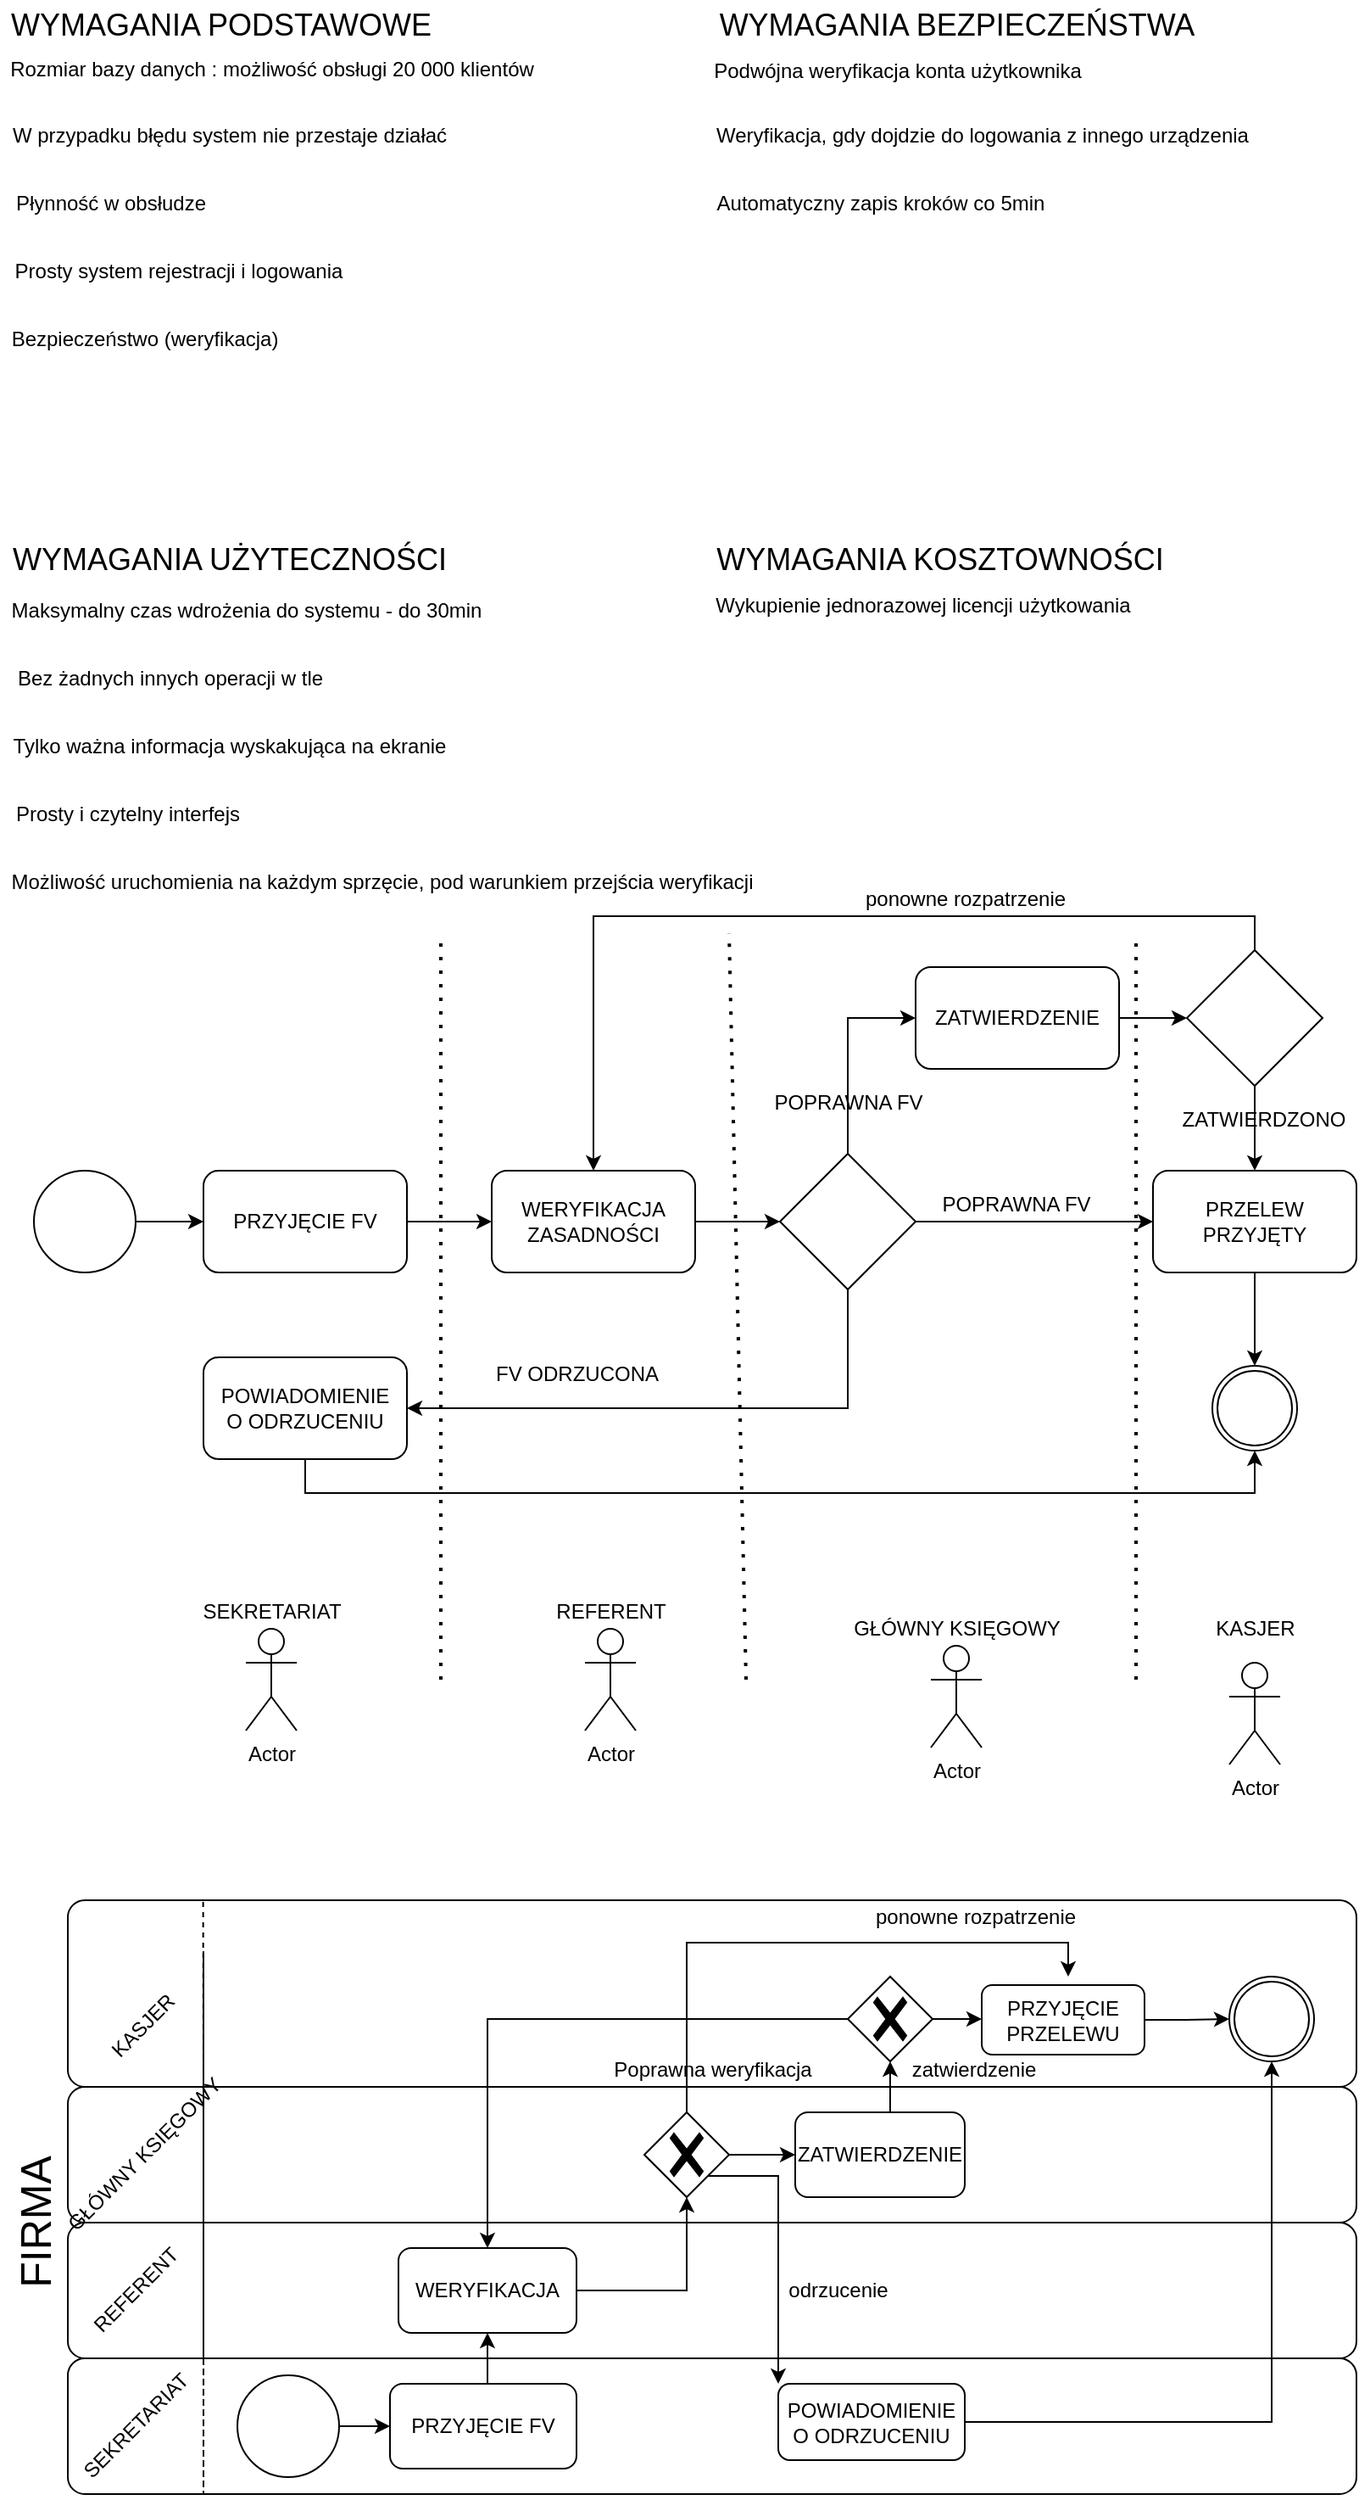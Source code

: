 <mxfile version="15.8.3" type="github">
  <diagram id="DCj6fyPtO9dtdVWTwL5u" name="Page-1">
    <mxGraphModel dx="1422" dy="794" grid="1" gridSize="10" guides="1" tooltips="1" connect="1" arrows="1" fold="1" page="1" pageScale="1" pageWidth="827" pageHeight="1169" math="0" shadow="0">
      <root>
        <mxCell id="0" />
        <mxCell id="1" parent="0" />
        <mxCell id="_zhKjU9ZLIpcWmoScKFP-1" value="WYMAGANIA PODSTAWOWE" style="text;html=1;align=center;verticalAlign=middle;resizable=0;points=[];autosize=1;strokeColor=none;fillColor=none;fontSize=18;" vertex="1" parent="1">
          <mxGeometry y="10" width="260" height="30" as="geometry" />
        </mxCell>
        <mxCell id="_zhKjU9ZLIpcWmoScKFP-2" value="&lt;font style=&quot;font-size: 12px&quot;&gt;Rozmiar bazy danych : możliwość obsługi 20 000 klientów&lt;br&gt;&lt;br&gt;&lt;/font&gt;" style="text;html=1;align=center;verticalAlign=middle;resizable=0;points=[];autosize=1;strokeColor=none;fillColor=none;fontSize=18;" vertex="1" parent="1">
          <mxGeometry y="35" width="320" height="50" as="geometry" />
        </mxCell>
        <mxCell id="_zhKjU9ZLIpcWmoScKFP-3" value="W przypadku błędu system nie przestaje działać" style="text;html=1;align=center;verticalAlign=middle;resizable=0;points=[];autosize=1;strokeColor=none;fillColor=none;fontSize=12;" vertex="1" parent="1">
          <mxGeometry y="80" width="270" height="20" as="geometry" />
        </mxCell>
        <mxCell id="_zhKjU9ZLIpcWmoScKFP-4" value="Płynność w obsłudze" style="text;html=1;align=center;verticalAlign=middle;resizable=0;points=[];autosize=1;strokeColor=none;fillColor=none;fontSize=12;" vertex="1" parent="1">
          <mxGeometry y="120" width="130" height="20" as="geometry" />
        </mxCell>
        <mxCell id="_zhKjU9ZLIpcWmoScKFP-5" value="Prosty system rejestracji i logowania" style="text;html=1;align=center;verticalAlign=middle;resizable=0;points=[];autosize=1;strokeColor=none;fillColor=none;fontSize=12;" vertex="1" parent="1">
          <mxGeometry y="160" width="210" height="20" as="geometry" />
        </mxCell>
        <mxCell id="_zhKjU9ZLIpcWmoScKFP-6" value="Bezpieczeństwo (weryfikacja)" style="text;html=1;align=center;verticalAlign=middle;resizable=0;points=[];autosize=1;strokeColor=none;fillColor=none;fontSize=12;" vertex="1" parent="1">
          <mxGeometry y="200" width="170" height="20" as="geometry" />
        </mxCell>
        <mxCell id="_zhKjU9ZLIpcWmoScKFP-7" value="&lt;span style=&quot;font-size: 18px&quot;&gt;WYMAGANIA BEZPIECZEŃSTWA&lt;/span&gt;" style="text;html=1;align=center;verticalAlign=middle;resizable=0;points=[];autosize=1;strokeColor=none;fillColor=none;fontSize=12;" vertex="1" parent="1">
          <mxGeometry x="414" y="15" width="300" height="20" as="geometry" />
        </mxCell>
        <mxCell id="_zhKjU9ZLIpcWmoScKFP-8" value="&lt;font style=&quot;font-size: 12px&quot;&gt;Podwójna weryfikacja konta użytkownika&lt;/font&gt;" style="text;html=1;align=center;verticalAlign=middle;resizable=0;points=[];autosize=1;strokeColor=none;fillColor=none;fontSize=18;" vertex="1" parent="1">
          <mxGeometry x="414" y="35" width="230" height="30" as="geometry" />
        </mxCell>
        <mxCell id="_zhKjU9ZLIpcWmoScKFP-9" value="Weryfikacja, gdy dojdzie do logowania z innego urządzenia&lt;br&gt;" style="text;html=1;align=center;verticalAlign=middle;resizable=0;points=[];autosize=1;strokeColor=none;fillColor=none;fontSize=12;" vertex="1" parent="1">
          <mxGeometry x="414" y="80" width="330" height="20" as="geometry" />
        </mxCell>
        <mxCell id="_zhKjU9ZLIpcWmoScKFP-10" value="Automatyczny zapis kroków co 5min" style="text;html=1;align=center;verticalAlign=middle;resizable=0;points=[];autosize=1;strokeColor=none;fillColor=none;fontSize=12;" vertex="1" parent="1">
          <mxGeometry x="414" y="120" width="210" height="20" as="geometry" />
        </mxCell>
        <mxCell id="_zhKjU9ZLIpcWmoScKFP-11" value="&lt;font style=&quot;font-size: 18px&quot;&gt;WYMAGANIA UŻYTECZNOŚCI&lt;/font&gt;" style="text;html=1;align=center;verticalAlign=middle;resizable=0;points=[];autosize=1;strokeColor=none;fillColor=none;fontSize=12;" vertex="1" parent="1">
          <mxGeometry y="330" width="270" height="20" as="geometry" />
        </mxCell>
        <mxCell id="_zhKjU9ZLIpcWmoScKFP-12" value="WYMAGANIA KOSZTOWNOŚCI&lt;br&gt;" style="text;html=1;align=center;verticalAlign=middle;resizable=0;points=[];autosize=1;strokeColor=none;fillColor=none;fontSize=18;" vertex="1" parent="1">
          <mxGeometry x="414" y="325" width="280" height="30" as="geometry" />
        </mxCell>
        <mxCell id="_zhKjU9ZLIpcWmoScKFP-13" value="&lt;span style=&quot;font-size: 12px&quot;&gt;Wykupienie jednorazowej licencji użytkowania&lt;br&gt;&lt;/span&gt;" style="text;html=1;align=center;verticalAlign=middle;resizable=0;points=[];autosize=1;strokeColor=none;fillColor=none;fontSize=18;" vertex="1" parent="1">
          <mxGeometry x="414" y="350" width="260" height="30" as="geometry" />
        </mxCell>
        <mxCell id="_zhKjU9ZLIpcWmoScKFP-14" value="Maksymalny czas wdrożenia do systemu - do 30min&lt;br&gt;" style="text;html=1;align=center;verticalAlign=middle;resizable=0;points=[];autosize=1;strokeColor=none;fillColor=none;fontSize=12;" vertex="1" parent="1">
          <mxGeometry y="360" width="290" height="20" as="geometry" />
        </mxCell>
        <mxCell id="_zhKjU9ZLIpcWmoScKFP-15" value="Bez żadnych innych operacji w tle&lt;br&gt;" style="text;html=1;align=center;verticalAlign=middle;resizable=0;points=[];autosize=1;strokeColor=none;fillColor=none;fontSize=12;" vertex="1" parent="1">
          <mxGeometry y="400" width="200" height="20" as="geometry" />
        </mxCell>
        <mxCell id="_zhKjU9ZLIpcWmoScKFP-16" value="Tylko ważna informacja wyskakująca na ekranie" style="text;html=1;align=center;verticalAlign=middle;resizable=0;points=[];autosize=1;strokeColor=none;fillColor=none;fontSize=12;" vertex="1" parent="1">
          <mxGeometry y="440" width="270" height="20" as="geometry" />
        </mxCell>
        <mxCell id="_zhKjU9ZLIpcWmoScKFP-17" value="Prosty i czytelny interfejs" style="text;html=1;align=center;verticalAlign=middle;resizable=0;points=[];autosize=1;strokeColor=none;fillColor=none;fontSize=12;" vertex="1" parent="1">
          <mxGeometry y="480" width="150" height="20" as="geometry" />
        </mxCell>
        <mxCell id="_zhKjU9ZLIpcWmoScKFP-18" value="Możliwość uruchomienia na każdym sprzęcie, pod warunkiem przejścia weryfikacji" style="text;html=1;align=center;verticalAlign=middle;resizable=0;points=[];autosize=1;strokeColor=none;fillColor=none;fontSize=12;" vertex="1" parent="1">
          <mxGeometry y="520" width="450" height="20" as="geometry" />
        </mxCell>
        <mxCell id="_zhKjU9ZLIpcWmoScKFP-24" value="" style="edgeStyle=orthogonalEdgeStyle;rounded=0;orthogonalLoop=1;jettySize=auto;html=1;fontSize=12;" edge="1" parent="1" source="_zhKjU9ZLIpcWmoScKFP-19" target="_zhKjU9ZLIpcWmoScKFP-20">
          <mxGeometry relative="1" as="geometry" />
        </mxCell>
        <mxCell id="_zhKjU9ZLIpcWmoScKFP-19" value="" style="ellipse;whiteSpace=wrap;html=1;aspect=fixed;fontSize=12;" vertex="1" parent="1">
          <mxGeometry x="20" y="700" width="60" height="60" as="geometry" />
        </mxCell>
        <mxCell id="_zhKjU9ZLIpcWmoScKFP-25" value="" style="edgeStyle=orthogonalEdgeStyle;rounded=0;orthogonalLoop=1;jettySize=auto;html=1;fontSize=12;" edge="1" parent="1" source="_zhKjU9ZLIpcWmoScKFP-20" target="_zhKjU9ZLIpcWmoScKFP-21">
          <mxGeometry relative="1" as="geometry" />
        </mxCell>
        <mxCell id="_zhKjU9ZLIpcWmoScKFP-20" value="PRZYJĘCIE FV" style="rounded=1;whiteSpace=wrap;html=1;fontSize=12;" vertex="1" parent="1">
          <mxGeometry x="120" y="700" width="120" height="60" as="geometry" />
        </mxCell>
        <mxCell id="_zhKjU9ZLIpcWmoScKFP-26" value="" style="edgeStyle=orthogonalEdgeStyle;rounded=0;orthogonalLoop=1;jettySize=auto;html=1;fontSize=12;" edge="1" parent="1" source="_zhKjU9ZLIpcWmoScKFP-21" target="_zhKjU9ZLIpcWmoScKFP-22">
          <mxGeometry relative="1" as="geometry" />
        </mxCell>
        <mxCell id="_zhKjU9ZLIpcWmoScKFP-21" value="WERYFIKACJA ZASADNOŚCI" style="rounded=1;whiteSpace=wrap;html=1;fontSize=12;" vertex="1" parent="1">
          <mxGeometry x="290" y="700" width="120" height="60" as="geometry" />
        </mxCell>
        <mxCell id="_zhKjU9ZLIpcWmoScKFP-27" style="edgeStyle=orthogonalEdgeStyle;rounded=0;orthogonalLoop=1;jettySize=auto;html=1;exitX=1;exitY=0.5;exitDx=0;exitDy=0;fontSize=12;" edge="1" parent="1" source="_zhKjU9ZLIpcWmoScKFP-22" target="_zhKjU9ZLIpcWmoScKFP-23">
          <mxGeometry relative="1" as="geometry" />
        </mxCell>
        <mxCell id="_zhKjU9ZLIpcWmoScKFP-30" style="edgeStyle=orthogonalEdgeStyle;rounded=0;orthogonalLoop=1;jettySize=auto;html=1;exitX=0.5;exitY=1;exitDx=0;exitDy=0;entryX=1;entryY=0.5;entryDx=0;entryDy=0;fontSize=12;" edge="1" parent="1" source="_zhKjU9ZLIpcWmoScKFP-22" target="_zhKjU9ZLIpcWmoScKFP-28">
          <mxGeometry relative="1" as="geometry" />
        </mxCell>
        <mxCell id="_zhKjU9ZLIpcWmoScKFP-33" style="edgeStyle=orthogonalEdgeStyle;rounded=0;orthogonalLoop=1;jettySize=auto;html=1;exitX=0.5;exitY=0;exitDx=0;exitDy=0;entryX=0;entryY=0.5;entryDx=0;entryDy=0;fontSize=12;" edge="1" parent="1" source="_zhKjU9ZLIpcWmoScKFP-22" target="_zhKjU9ZLIpcWmoScKFP-29">
          <mxGeometry relative="1" as="geometry" />
        </mxCell>
        <mxCell id="_zhKjU9ZLIpcWmoScKFP-22" value="" style="rhombus;whiteSpace=wrap;html=1;fontSize=12;" vertex="1" parent="1">
          <mxGeometry x="460" y="690" width="80" height="80" as="geometry" />
        </mxCell>
        <mxCell id="_zhKjU9ZLIpcWmoScKFP-53" style="edgeStyle=orthogonalEdgeStyle;rounded=0;orthogonalLoop=1;jettySize=auto;html=1;exitX=0.5;exitY=1;exitDx=0;exitDy=0;entryX=0.5;entryY=0;entryDx=0;entryDy=0;entryPerimeter=0;fontSize=12;" edge="1" parent="1" source="_zhKjU9ZLIpcWmoScKFP-23" target="_zhKjU9ZLIpcWmoScKFP-31">
          <mxGeometry relative="1" as="geometry" />
        </mxCell>
        <mxCell id="_zhKjU9ZLIpcWmoScKFP-23" value="PRZELEW PRZYJĘTY" style="rounded=1;whiteSpace=wrap;html=1;fontSize=12;" vertex="1" parent="1">
          <mxGeometry x="680" y="700" width="120" height="60" as="geometry" />
        </mxCell>
        <mxCell id="_zhKjU9ZLIpcWmoScKFP-37" style="edgeStyle=orthogonalEdgeStyle;rounded=0;orthogonalLoop=1;jettySize=auto;html=1;exitX=0.5;exitY=1;exitDx=0;exitDy=0;entryX=0.5;entryY=1;entryDx=0;entryDy=0;entryPerimeter=0;fontSize=12;" edge="1" parent="1" source="_zhKjU9ZLIpcWmoScKFP-28" target="_zhKjU9ZLIpcWmoScKFP-31">
          <mxGeometry relative="1" as="geometry" />
        </mxCell>
        <mxCell id="_zhKjU9ZLIpcWmoScKFP-28" value="POWIADOMIENIE&lt;br&gt;O ODRZUCENIU" style="rounded=1;whiteSpace=wrap;html=1;fontSize=12;" vertex="1" parent="1">
          <mxGeometry x="120" y="810" width="120" height="60" as="geometry" />
        </mxCell>
        <mxCell id="_zhKjU9ZLIpcWmoScKFP-34" style="edgeStyle=orthogonalEdgeStyle;rounded=0;orthogonalLoop=1;jettySize=auto;html=1;exitX=1;exitY=0.5;exitDx=0;exitDy=0;entryX=0;entryY=0.5;entryDx=0;entryDy=0;fontSize=12;" edge="1" parent="1" source="_zhKjU9ZLIpcWmoScKFP-29" target="_zhKjU9ZLIpcWmoScKFP-32">
          <mxGeometry relative="1" as="geometry" />
        </mxCell>
        <mxCell id="_zhKjU9ZLIpcWmoScKFP-29" value="ZATWIERDZENIE" style="rounded=1;whiteSpace=wrap;html=1;fontSize=12;" vertex="1" parent="1">
          <mxGeometry x="540" y="580" width="120" height="60" as="geometry" />
        </mxCell>
        <mxCell id="_zhKjU9ZLIpcWmoScKFP-31" value="" style="points=[[0.145,0.145,0],[0.5,0,0],[0.855,0.145,0],[1,0.5,0],[0.855,0.855,0],[0.5,1,0],[0.145,0.855,0],[0,0.5,0]];shape=mxgraph.bpmn.event;html=1;verticalLabelPosition=bottom;labelBackgroundColor=#ffffff;verticalAlign=top;align=center;perimeter=ellipsePerimeter;outlineConnect=0;aspect=fixed;outline=throwing;symbol=general;fontSize=12;" vertex="1" parent="1">
          <mxGeometry x="715" y="815" width="50" height="50" as="geometry" />
        </mxCell>
        <mxCell id="_zhKjU9ZLIpcWmoScKFP-35" style="edgeStyle=orthogonalEdgeStyle;rounded=0;orthogonalLoop=1;jettySize=auto;html=1;exitX=0.5;exitY=1;exitDx=0;exitDy=0;entryX=0.5;entryY=0;entryDx=0;entryDy=0;fontSize=12;" edge="1" parent="1" source="_zhKjU9ZLIpcWmoScKFP-32" target="_zhKjU9ZLIpcWmoScKFP-23">
          <mxGeometry relative="1" as="geometry" />
        </mxCell>
        <mxCell id="_zhKjU9ZLIpcWmoScKFP-36" style="edgeStyle=orthogonalEdgeStyle;rounded=0;orthogonalLoop=1;jettySize=auto;html=1;exitX=0.5;exitY=0;exitDx=0;exitDy=0;entryX=0.5;entryY=0;entryDx=0;entryDy=0;fontSize=12;" edge="1" parent="1" source="_zhKjU9ZLIpcWmoScKFP-32" target="_zhKjU9ZLIpcWmoScKFP-21">
          <mxGeometry relative="1" as="geometry" />
        </mxCell>
        <mxCell id="_zhKjU9ZLIpcWmoScKFP-32" value="" style="rhombus;whiteSpace=wrap;html=1;fontSize=12;" vertex="1" parent="1">
          <mxGeometry x="700" y="570" width="80" height="80" as="geometry" />
        </mxCell>
        <mxCell id="_zhKjU9ZLIpcWmoScKFP-39" value="SEKRETARIAT&lt;br&gt;" style="text;html=1;align=center;verticalAlign=middle;resizable=0;points=[];autosize=1;strokeColor=none;fillColor=none;fontSize=12;" vertex="1" parent="1">
          <mxGeometry x="110" y="950" width="100" height="20" as="geometry" />
        </mxCell>
        <mxCell id="_zhKjU9ZLIpcWmoScKFP-40" value="REFERENT" style="text;html=1;align=center;verticalAlign=middle;resizable=0;points=[];autosize=1;strokeColor=none;fillColor=none;fontSize=12;" vertex="1" parent="1">
          <mxGeometry x="320" y="950" width="80" height="20" as="geometry" />
        </mxCell>
        <mxCell id="_zhKjU9ZLIpcWmoScKFP-41" value="GŁÓWNY KSIĘGOWY" style="text;html=1;align=center;verticalAlign=middle;resizable=0;points=[];autosize=1;strokeColor=none;fillColor=none;fontSize=12;" vertex="1" parent="1">
          <mxGeometry x="494" y="960" width="140" height="20" as="geometry" />
        </mxCell>
        <mxCell id="_zhKjU9ZLIpcWmoScKFP-42" value="KASJER" style="text;html=1;align=center;verticalAlign=middle;resizable=0;points=[];autosize=1;strokeColor=none;fillColor=none;fontSize=12;" vertex="1" parent="1">
          <mxGeometry x="710" y="960" width="60" height="20" as="geometry" />
        </mxCell>
        <mxCell id="_zhKjU9ZLIpcWmoScKFP-43" value="" style="endArrow=none;dashed=1;html=1;dashPattern=1 3;strokeWidth=2;rounded=0;fontSize=12;" edge="1" parent="1">
          <mxGeometry width="50" height="50" relative="1" as="geometry">
            <mxPoint x="260" y="1000" as="sourcePoint" />
            <mxPoint x="260" y="560" as="targetPoint" />
          </mxGeometry>
        </mxCell>
        <mxCell id="_zhKjU9ZLIpcWmoScKFP-44" value="" style="endArrow=none;dashed=1;html=1;dashPattern=1 3;strokeWidth=2;rounded=0;fontSize=12;" edge="1" parent="1">
          <mxGeometry width="50" height="50" relative="1" as="geometry">
            <mxPoint x="440" y="1000" as="sourcePoint" />
            <mxPoint x="430" y="560" as="targetPoint" />
          </mxGeometry>
        </mxCell>
        <mxCell id="_zhKjU9ZLIpcWmoScKFP-45" value="" style="endArrow=none;dashed=1;html=1;dashPattern=1 3;strokeWidth=2;rounded=0;fontSize=12;" edge="1" parent="1">
          <mxGeometry width="50" height="50" relative="1" as="geometry">
            <mxPoint x="670" y="1000" as="sourcePoint" />
            <mxPoint x="670" y="560" as="targetPoint" />
          </mxGeometry>
        </mxCell>
        <mxCell id="_zhKjU9ZLIpcWmoScKFP-46" value="Actor" style="shape=umlActor;verticalLabelPosition=bottom;verticalAlign=top;html=1;outlineConnect=0;fontSize=12;" vertex="1" parent="1">
          <mxGeometry x="145" y="970" width="30" height="60" as="geometry" />
        </mxCell>
        <mxCell id="_zhKjU9ZLIpcWmoScKFP-47" value="Actor" style="shape=umlActor;verticalLabelPosition=bottom;verticalAlign=top;html=1;outlineConnect=0;fontSize=12;" vertex="1" parent="1">
          <mxGeometry x="345" y="970" width="30" height="60" as="geometry" />
        </mxCell>
        <mxCell id="_zhKjU9ZLIpcWmoScKFP-48" value="Actor" style="shape=umlActor;verticalLabelPosition=bottom;verticalAlign=top;html=1;outlineConnect=0;fontSize=12;" vertex="1" parent="1">
          <mxGeometry x="549" y="980" width="30" height="60" as="geometry" />
        </mxCell>
        <mxCell id="_zhKjU9ZLIpcWmoScKFP-49" value="Actor" style="shape=umlActor;verticalLabelPosition=bottom;verticalAlign=top;html=1;outlineConnect=0;fontSize=12;" vertex="1" parent="1">
          <mxGeometry x="725" y="990" width="30" height="60" as="geometry" />
        </mxCell>
        <mxCell id="_zhKjU9ZLIpcWmoScKFP-50" value="ZATWIERDZONO" style="text;html=1;align=center;verticalAlign=middle;resizable=0;points=[];autosize=1;strokeColor=none;fillColor=none;fontSize=12;" vertex="1" parent="1">
          <mxGeometry x="690" y="660" width="110" height="20" as="geometry" />
        </mxCell>
        <mxCell id="_zhKjU9ZLIpcWmoScKFP-51" value="FV ODRZUCONA" style="text;html=1;align=center;verticalAlign=middle;resizable=0;points=[];autosize=1;strokeColor=none;fillColor=none;fontSize=12;" vertex="1" parent="1">
          <mxGeometry x="285" y="810" width="110" height="20" as="geometry" />
        </mxCell>
        <mxCell id="_zhKjU9ZLIpcWmoScKFP-52" value="POPRAWNA FV" style="text;html=1;align=center;verticalAlign=middle;resizable=0;points=[];autosize=1;strokeColor=none;fillColor=none;fontSize=12;" vertex="1" parent="1">
          <mxGeometry x="549" y="710" width="100" height="20" as="geometry" />
        </mxCell>
        <mxCell id="_zhKjU9ZLIpcWmoScKFP-54" value="POPRAWNA FV" style="text;html=1;align=center;verticalAlign=middle;resizable=0;points=[];autosize=1;strokeColor=none;fillColor=none;fontSize=12;" vertex="1" parent="1">
          <mxGeometry x="450" y="650" width="100" height="20" as="geometry" />
        </mxCell>
        <mxCell id="_zhKjU9ZLIpcWmoScKFP-55" value="" style="points=[[0.25,0,0],[0.5,0,0],[0.75,0,0],[1,0.25,0],[1,0.5,0],[1,0.75,0],[0.75,1,0],[0.5,1,0],[0.25,1,0],[0,0.75,0],[0,0.5,0],[0,0.25,0]];shape=mxgraph.bpmn.task;whiteSpace=wrap;rectStyle=rounded;size=10;taskMarker=abstract;fontSize=12;" vertex="1" parent="1">
          <mxGeometry x="40" y="1130" width="760" height="110" as="geometry" />
        </mxCell>
        <mxCell id="_zhKjU9ZLIpcWmoScKFP-56" value="" style="points=[[0.25,0,0],[0.5,0,0],[0.75,0,0],[1,0.25,0],[1,0.5,0],[1,0.75,0],[0.75,1,0],[0.5,1,0],[0.25,1,0],[0,0.75,0],[0,0.5,0],[0,0.25,0]];shape=mxgraph.bpmn.task;whiteSpace=wrap;rectStyle=rounded;size=10;taskMarker=abstract;fontSize=12;" vertex="1" parent="1">
          <mxGeometry x="40" y="1240" width="760" height="80" as="geometry" />
        </mxCell>
        <mxCell id="_zhKjU9ZLIpcWmoScKFP-57" value="" style="points=[[0.25,0,0],[0.5,0,0],[0.75,0,0],[1,0.25,0],[1,0.5,0],[1,0.75,0],[0.75,1,0],[0.5,1,0],[0.25,1,0],[0,0.75,0],[0,0.5,0],[0,0.25,0]];shape=mxgraph.bpmn.task;whiteSpace=wrap;rectStyle=rounded;size=10;taskMarker=abstract;fontSize=12;" vertex="1" parent="1">
          <mxGeometry x="40" y="1320" width="760" height="80" as="geometry" />
        </mxCell>
        <mxCell id="_zhKjU9ZLIpcWmoScKFP-58" value="" style="points=[[0.25,0,0],[0.5,0,0],[0.75,0,0],[1,0.25,0],[1,0.5,0],[1,0.75,0],[0.75,1,0],[0.5,1,0],[0.25,1,0],[0,0.75,0],[0,0.5,0],[0,0.25,0]];shape=mxgraph.bpmn.task;whiteSpace=wrap;rectStyle=rounded;size=10;taskMarker=abstract;fontSize=12;" vertex="1" parent="1">
          <mxGeometry x="40" y="1400" width="760" height="80" as="geometry" />
        </mxCell>
        <mxCell id="_zhKjU9ZLIpcWmoScKFP-59" value="" style="endArrow=none;dashed=1;html=1;rounded=0;fontSize=12;entryX=0.172;entryY=0;entryDx=0;entryDy=0;entryPerimeter=0;" edge="1" parent="1" source="_zhKjU9ZLIpcWmoScKFP-58" target="_zhKjU9ZLIpcWmoScKFP-57">
          <mxGeometry width="50" height="50" relative="1" as="geometry">
            <mxPoint x="400" y="1390" as="sourcePoint" />
            <mxPoint x="450" y="1340" as="targetPoint" />
            <Array as="points">
              <mxPoint x="120" y="1400" />
              <mxPoint x="120" y="1160" />
              <mxPoint x="120" y="1480" />
              <mxPoint x="120" y="1320" />
            </Array>
          </mxGeometry>
        </mxCell>
        <mxCell id="_zhKjU9ZLIpcWmoScKFP-60" value="" style="endArrow=none;dashed=1;html=1;rounded=0;fontSize=12;entryX=0.105;entryY=0;entryDx=0;entryDy=0;entryPerimeter=0;" edge="1" parent="1" target="_zhKjU9ZLIpcWmoScKFP-55">
          <mxGeometry width="50" height="50" relative="1" as="geometry">
            <mxPoint x="120" y="1320" as="sourcePoint" />
            <mxPoint x="450" y="1340" as="targetPoint" />
            <Array as="points">
              <mxPoint x="120" y="1240" />
            </Array>
          </mxGeometry>
        </mxCell>
        <mxCell id="_zhKjU9ZLIpcWmoScKFP-61" value="&lt;font style=&quot;font-size: 25px&quot;&gt;FIRMA&lt;br&gt;&lt;br&gt;&lt;/font&gt;" style="text;html=1;align=center;verticalAlign=middle;resizable=0;points=[];autosize=1;strokeColor=none;fillColor=none;fontSize=12;rotation=-90;" vertex="1" parent="1">
          <mxGeometry x="-10" y="1300" width="90" height="40" as="geometry" />
        </mxCell>
        <mxCell id="_zhKjU9ZLIpcWmoScKFP-62" value="&lt;font style=&quot;font-size: 12px&quot;&gt;KASJER&lt;/font&gt;" style="text;html=1;align=center;verticalAlign=middle;resizable=0;points=[];autosize=1;strokeColor=none;fillColor=none;fontSize=25;rotation=-45;" vertex="1" parent="1">
          <mxGeometry x="50" y="1180" width="60" height="40" as="geometry" />
        </mxCell>
        <mxCell id="_zhKjU9ZLIpcWmoScKFP-63" value="GŁÓWNY KSIĘGOWY" style="text;html=1;align=center;verticalAlign=middle;resizable=0;points=[];autosize=1;strokeColor=none;fillColor=none;fontSize=12;rotation=-45;" vertex="1" parent="1">
          <mxGeometry x="15" y="1270" width="140" height="20" as="geometry" />
        </mxCell>
        <mxCell id="_zhKjU9ZLIpcWmoScKFP-64" value="REFERENT" style="text;html=1;align=center;verticalAlign=middle;resizable=0;points=[];autosize=1;strokeColor=none;fillColor=none;fontSize=12;rotation=-45;" vertex="1" parent="1">
          <mxGeometry x="40" y="1350" width="80" height="20" as="geometry" />
        </mxCell>
        <mxCell id="_zhKjU9ZLIpcWmoScKFP-65" value="SEKRETARIAT" style="text;html=1;align=center;verticalAlign=middle;resizable=0;points=[];autosize=1;strokeColor=none;fillColor=none;fontSize=12;rotation=-45;" vertex="1" parent="1">
          <mxGeometry x="30" y="1430" width="100" height="20" as="geometry" />
        </mxCell>
        <mxCell id="_zhKjU9ZLIpcWmoScKFP-68" style="edgeStyle=orthogonalEdgeStyle;rounded=0;orthogonalLoop=1;jettySize=auto;html=1;exitX=1;exitY=0.5;exitDx=0;exitDy=0;entryX=0;entryY=0.5;entryDx=0;entryDy=0;fontSize=12;" edge="1" parent="1" source="_zhKjU9ZLIpcWmoScKFP-66" target="_zhKjU9ZLIpcWmoScKFP-67">
          <mxGeometry relative="1" as="geometry" />
        </mxCell>
        <mxCell id="_zhKjU9ZLIpcWmoScKFP-66" value="" style="ellipse;whiteSpace=wrap;html=1;aspect=fixed;fontSize=12;" vertex="1" parent="1">
          <mxGeometry x="140" y="1410" width="60" height="60" as="geometry" />
        </mxCell>
        <mxCell id="_zhKjU9ZLIpcWmoScKFP-70" style="edgeStyle=orthogonalEdgeStyle;rounded=0;orthogonalLoop=1;jettySize=auto;html=1;exitX=0.5;exitY=0;exitDx=0;exitDy=0;entryX=0.5;entryY=1;entryDx=0;entryDy=0;fontSize=12;" edge="1" parent="1" source="_zhKjU9ZLIpcWmoScKFP-67" target="_zhKjU9ZLIpcWmoScKFP-69">
          <mxGeometry relative="1" as="geometry" />
        </mxCell>
        <mxCell id="_zhKjU9ZLIpcWmoScKFP-67" value="PRZYJĘCIE FV" style="rounded=1;whiteSpace=wrap;html=1;fontSize=12;" vertex="1" parent="1">
          <mxGeometry x="230" y="1415" width="110" height="50" as="geometry" />
        </mxCell>
        <mxCell id="_zhKjU9ZLIpcWmoScKFP-72" style="edgeStyle=orthogonalEdgeStyle;rounded=0;orthogonalLoop=1;jettySize=auto;html=1;exitX=1;exitY=0.5;exitDx=0;exitDy=0;entryX=0.5;entryY=1;entryDx=0;entryDy=0;entryPerimeter=0;fontSize=12;" edge="1" parent="1" source="_zhKjU9ZLIpcWmoScKFP-69" target="_zhKjU9ZLIpcWmoScKFP-71">
          <mxGeometry relative="1" as="geometry" />
        </mxCell>
        <mxCell id="_zhKjU9ZLIpcWmoScKFP-69" value="WERYFIKACJA" style="rounded=1;whiteSpace=wrap;html=1;fontSize=12;" vertex="1" parent="1">
          <mxGeometry x="235" y="1335" width="105" height="50" as="geometry" />
        </mxCell>
        <mxCell id="_zhKjU9ZLIpcWmoScKFP-74" style="edgeStyle=orthogonalEdgeStyle;rounded=0;orthogonalLoop=1;jettySize=auto;html=1;exitX=1;exitY=0.5;exitDx=0;exitDy=0;exitPerimeter=0;entryX=0;entryY=0.5;entryDx=0;entryDy=0;fontSize=12;" edge="1" parent="1" source="_zhKjU9ZLIpcWmoScKFP-71" target="_zhKjU9ZLIpcWmoScKFP-73">
          <mxGeometry relative="1" as="geometry" />
        </mxCell>
        <mxCell id="_zhKjU9ZLIpcWmoScKFP-81" style="edgeStyle=orthogonalEdgeStyle;rounded=0;orthogonalLoop=1;jettySize=auto;html=1;exitX=0.5;exitY=0;exitDx=0;exitDy=0;exitPerimeter=0;fontSize=12;" edge="1" parent="1" source="_zhKjU9ZLIpcWmoScKFP-71">
          <mxGeometry relative="1" as="geometry">
            <mxPoint x="630" y="1175" as="targetPoint" />
            <Array as="points">
              <mxPoint x="405" y="1155" />
              <mxPoint x="630" y="1155" />
              <mxPoint x="630" y="1175" />
            </Array>
          </mxGeometry>
        </mxCell>
        <mxCell id="_zhKjU9ZLIpcWmoScKFP-84" style="edgeStyle=orthogonalEdgeStyle;rounded=0;orthogonalLoop=1;jettySize=auto;html=1;exitX=0.75;exitY=0.75;exitDx=0;exitDy=0;exitPerimeter=0;entryX=0;entryY=0;entryDx=0;entryDy=0;fontSize=12;" edge="1" parent="1" source="_zhKjU9ZLIpcWmoScKFP-71" target="_zhKjU9ZLIpcWmoScKFP-83">
          <mxGeometry relative="1" as="geometry" />
        </mxCell>
        <mxCell id="_zhKjU9ZLIpcWmoScKFP-71" value="" style="points=[[0.25,0.25,0],[0.5,0,0],[0.75,0.25,0],[1,0.5,0],[0.75,0.75,0],[0.5,1,0],[0.25,0.75,0],[0,0.5,0]];shape=mxgraph.bpmn.gateway2;html=1;verticalLabelPosition=bottom;labelBackgroundColor=#ffffff;verticalAlign=top;align=center;perimeter=rhombusPerimeter;outlineConnect=0;outline=none;symbol=none;gwType=exclusive;fontSize=12;" vertex="1" parent="1">
          <mxGeometry x="380" y="1255" width="50" height="50" as="geometry" />
        </mxCell>
        <mxCell id="_zhKjU9ZLIpcWmoScKFP-76" style="edgeStyle=orthogonalEdgeStyle;rounded=0;orthogonalLoop=1;jettySize=auto;html=1;exitX=0.5;exitY=0;exitDx=0;exitDy=0;entryX=0.5;entryY=1;entryDx=0;entryDy=0;entryPerimeter=0;fontSize=12;" edge="1" parent="1" source="_zhKjU9ZLIpcWmoScKFP-73" target="_zhKjU9ZLIpcWmoScKFP-75">
          <mxGeometry relative="1" as="geometry" />
        </mxCell>
        <mxCell id="_zhKjU9ZLIpcWmoScKFP-73" value="ZATWIERDZENIE" style="rounded=1;whiteSpace=wrap;html=1;fontSize=12;" vertex="1" parent="1">
          <mxGeometry x="469" y="1255" width="100" height="50" as="geometry" />
        </mxCell>
        <mxCell id="_zhKjU9ZLIpcWmoScKFP-80" style="edgeStyle=orthogonalEdgeStyle;rounded=0;orthogonalLoop=1;jettySize=auto;html=1;exitX=1;exitY=0.5;exitDx=0;exitDy=0;exitPerimeter=0;entryX=0;entryY=0.5;entryDx=0;entryDy=0;fontSize=12;" edge="1" parent="1" source="_zhKjU9ZLIpcWmoScKFP-75" target="_zhKjU9ZLIpcWmoScKFP-77">
          <mxGeometry relative="1" as="geometry" />
        </mxCell>
        <mxCell id="_zhKjU9ZLIpcWmoScKFP-82" style="edgeStyle=orthogonalEdgeStyle;rounded=0;orthogonalLoop=1;jettySize=auto;html=1;exitX=0;exitY=0.5;exitDx=0;exitDy=0;exitPerimeter=0;fontSize=12;" edge="1" parent="1" source="_zhKjU9ZLIpcWmoScKFP-75" target="_zhKjU9ZLIpcWmoScKFP-69">
          <mxGeometry relative="1" as="geometry" />
        </mxCell>
        <mxCell id="_zhKjU9ZLIpcWmoScKFP-75" value="" style="points=[[0.25,0.25,0],[0.5,0,0],[0.75,0.25,0],[1,0.5,0],[0.75,0.75,0],[0.5,1,0],[0.25,0.75,0],[0,0.5,0]];shape=mxgraph.bpmn.gateway2;html=1;verticalLabelPosition=bottom;labelBackgroundColor=#ffffff;verticalAlign=top;align=center;perimeter=rhombusPerimeter;outlineConnect=0;outline=none;symbol=none;gwType=exclusive;fontSize=12;" vertex="1" parent="1">
          <mxGeometry x="500" y="1175" width="50" height="50" as="geometry" />
        </mxCell>
        <mxCell id="_zhKjU9ZLIpcWmoScKFP-79" style="edgeStyle=orthogonalEdgeStyle;rounded=0;orthogonalLoop=1;jettySize=auto;html=1;exitX=1;exitY=0.5;exitDx=0;exitDy=0;entryX=0;entryY=0.5;entryDx=0;entryDy=0;entryPerimeter=0;fontSize=12;" edge="1" parent="1" source="_zhKjU9ZLIpcWmoScKFP-77" target="_zhKjU9ZLIpcWmoScKFP-78">
          <mxGeometry relative="1" as="geometry" />
        </mxCell>
        <mxCell id="_zhKjU9ZLIpcWmoScKFP-77" value="PRZYJĘCIE PRZELEWU" style="rounded=1;whiteSpace=wrap;html=1;fontSize=12;" vertex="1" parent="1">
          <mxGeometry x="579" y="1180" width="96" height="41" as="geometry" />
        </mxCell>
        <mxCell id="_zhKjU9ZLIpcWmoScKFP-78" value="" style="points=[[0.145,0.145,0],[0.5,0,0],[0.855,0.145,0],[1,0.5,0],[0.855,0.855,0],[0.5,1,0],[0.145,0.855,0],[0,0.5,0]];shape=mxgraph.bpmn.event;html=1;verticalLabelPosition=bottom;labelBackgroundColor=#ffffff;verticalAlign=top;align=center;perimeter=ellipsePerimeter;outlineConnect=0;aspect=fixed;outline=throwing;symbol=general;fontSize=12;" vertex="1" parent="1">
          <mxGeometry x="725" y="1175" width="50" height="50" as="geometry" />
        </mxCell>
        <mxCell id="_zhKjU9ZLIpcWmoScKFP-85" style="edgeStyle=orthogonalEdgeStyle;rounded=0;orthogonalLoop=1;jettySize=auto;html=1;exitX=1;exitY=0.5;exitDx=0;exitDy=0;entryX=0.5;entryY=1;entryDx=0;entryDy=0;entryPerimeter=0;fontSize=12;" edge="1" parent="1" source="_zhKjU9ZLIpcWmoScKFP-83" target="_zhKjU9ZLIpcWmoScKFP-78">
          <mxGeometry relative="1" as="geometry" />
        </mxCell>
        <mxCell id="_zhKjU9ZLIpcWmoScKFP-83" value="POWIADOMIENIE O ODRZUCENIU" style="rounded=1;whiteSpace=wrap;html=1;fontSize=12;" vertex="1" parent="1">
          <mxGeometry x="459" y="1415" width="110" height="45" as="geometry" />
        </mxCell>
        <mxCell id="_zhKjU9ZLIpcWmoScKFP-86" value="odrzucenie" style="text;html=1;align=center;verticalAlign=middle;resizable=0;points=[];autosize=1;strokeColor=none;fillColor=none;fontSize=12;" vertex="1" parent="1">
          <mxGeometry x="459" y="1350" width="70" height="20" as="geometry" />
        </mxCell>
        <mxCell id="_zhKjU9ZLIpcWmoScKFP-87" value="ponowne rozpatrzenie" style="text;html=1;align=center;verticalAlign=middle;resizable=0;points=[];autosize=1;strokeColor=none;fillColor=none;fontSize=12;" vertex="1" parent="1">
          <mxGeometry x="504" y="530" width="130" height="20" as="geometry" />
        </mxCell>
        <mxCell id="_zhKjU9ZLIpcWmoScKFP-88" value="ponowne rozpatrzenie" style="text;html=1;align=center;verticalAlign=middle;resizable=0;points=[];autosize=1;strokeColor=none;fillColor=none;fontSize=12;" vertex="1" parent="1">
          <mxGeometry x="510" y="1130" width="130" height="20" as="geometry" />
        </mxCell>
        <mxCell id="_zhKjU9ZLIpcWmoScKFP-90" value="zatwierdzenie" style="text;html=1;align=center;verticalAlign=middle;resizable=0;points=[];autosize=1;strokeColor=none;fillColor=none;fontSize=12;" vertex="1" parent="1">
          <mxGeometry x="529" y="1220" width="90" height="20" as="geometry" />
        </mxCell>
        <mxCell id="_zhKjU9ZLIpcWmoScKFP-91" value="Poprawna weryfikacja" style="text;html=1;align=center;verticalAlign=middle;resizable=0;points=[];autosize=1;strokeColor=none;fillColor=none;fontSize=12;" vertex="1" parent="1">
          <mxGeometry x="355" y="1220" width="130" height="20" as="geometry" />
        </mxCell>
      </root>
    </mxGraphModel>
  </diagram>
</mxfile>
